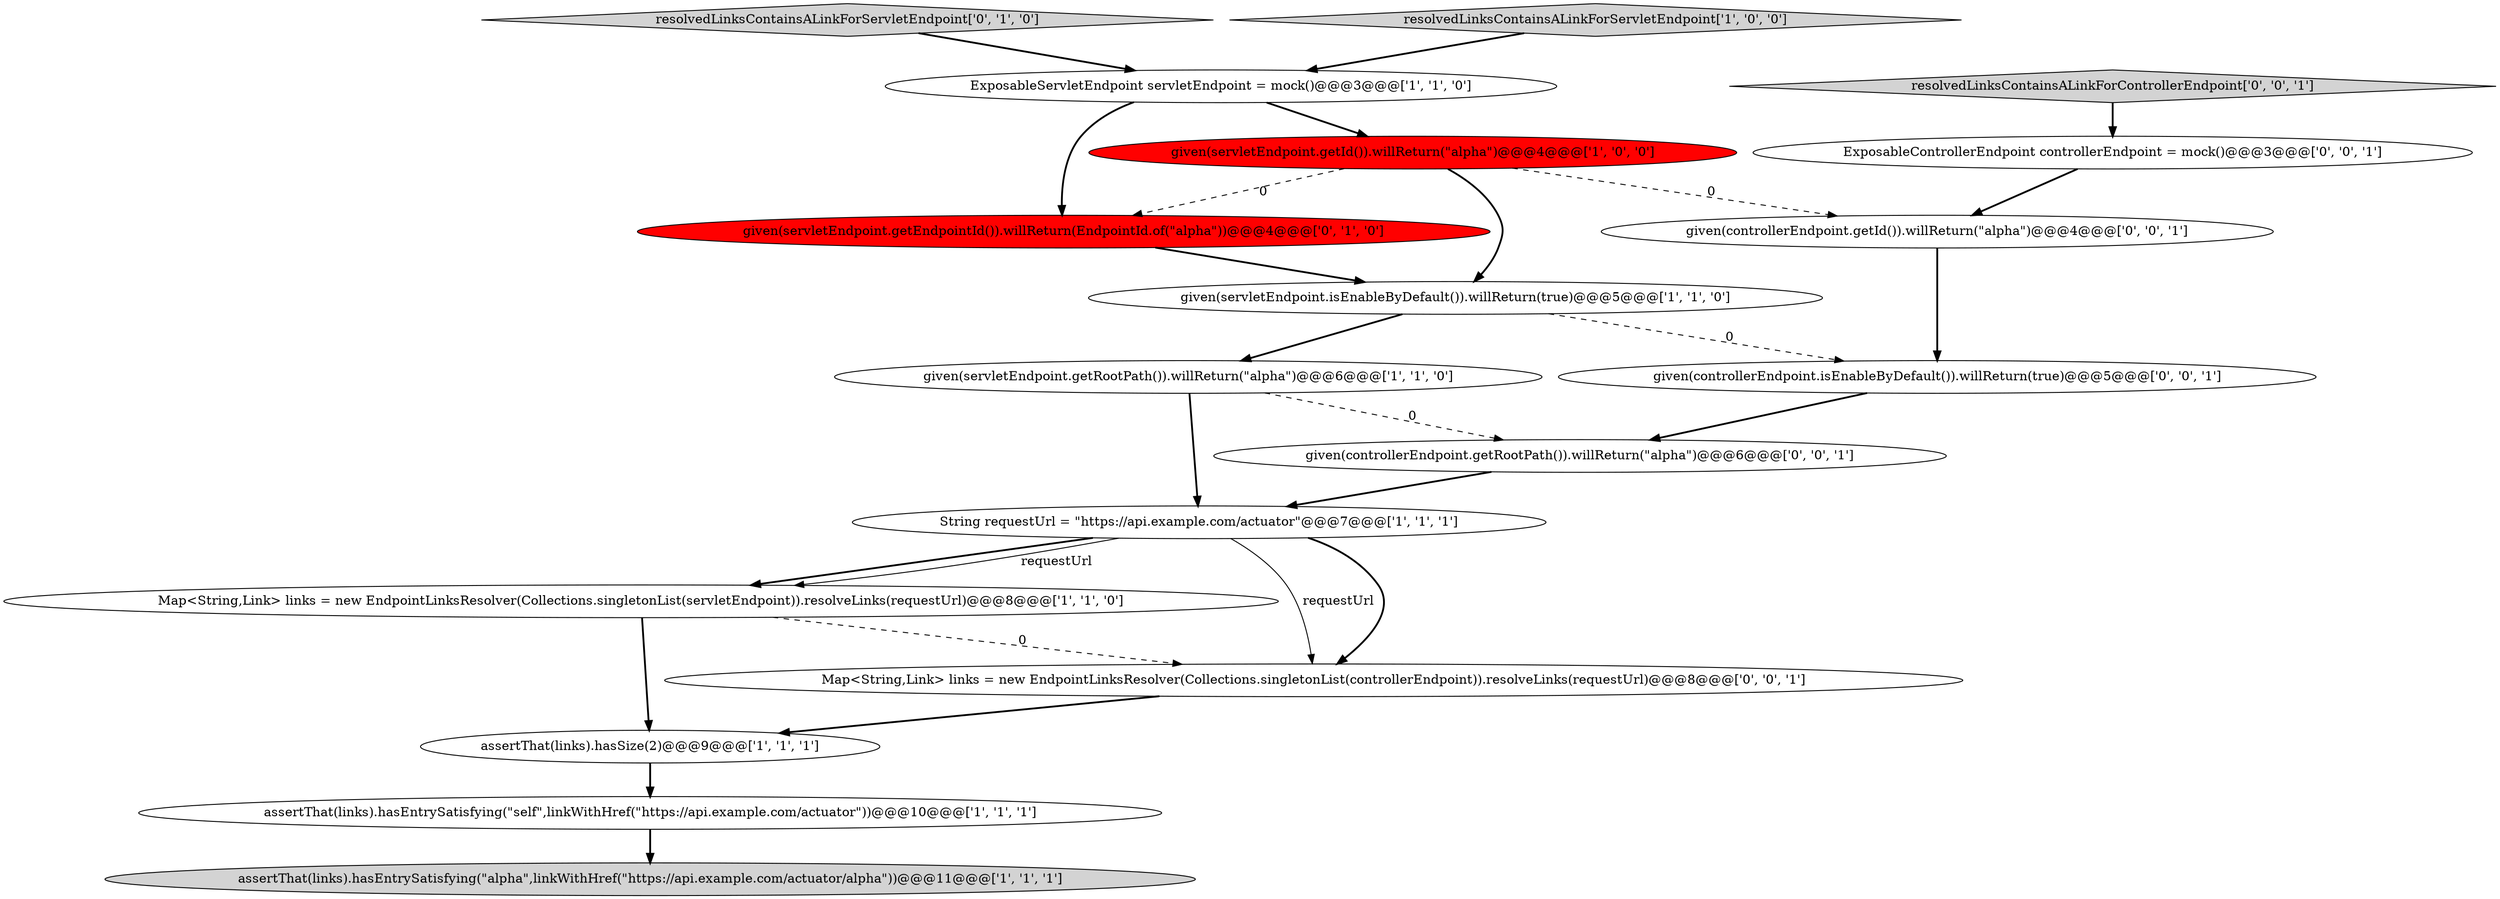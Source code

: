 digraph {
7 [style = filled, label = "String requestUrl = \"https://api.example.com/actuator\"@@@7@@@['1', '1', '1']", fillcolor = white, shape = ellipse image = "AAA0AAABBB1BBB"];
1 [style = filled, label = "assertThat(links).hasEntrySatisfying(\"self\",linkWithHref(\"https://api.example.com/actuator\"))@@@10@@@['1', '1', '1']", fillcolor = white, shape = ellipse image = "AAA0AAABBB1BBB"];
2 [style = filled, label = "ExposableServletEndpoint servletEndpoint = mock()@@@3@@@['1', '1', '0']", fillcolor = white, shape = ellipse image = "AAA0AAABBB1BBB"];
5 [style = filled, label = "given(servletEndpoint.getRootPath()).willReturn(\"alpha\")@@@6@@@['1', '1', '0']", fillcolor = white, shape = ellipse image = "AAA0AAABBB1BBB"];
13 [style = filled, label = "given(controllerEndpoint.isEnableByDefault()).willReturn(true)@@@5@@@['0', '0', '1']", fillcolor = white, shape = ellipse image = "AAA0AAABBB3BBB"];
10 [style = filled, label = "resolvedLinksContainsALinkForServletEndpoint['0', '1', '0']", fillcolor = lightgray, shape = diamond image = "AAA0AAABBB2BBB"];
4 [style = filled, label = "assertThat(links).hasSize(2)@@@9@@@['1', '1', '1']", fillcolor = white, shape = ellipse image = "AAA0AAABBB1BBB"];
0 [style = filled, label = "given(servletEndpoint.getId()).willReturn(\"alpha\")@@@4@@@['1', '0', '0']", fillcolor = red, shape = ellipse image = "AAA1AAABBB1BBB"];
11 [style = filled, label = "given(servletEndpoint.getEndpointId()).willReturn(EndpointId.of(\"alpha\"))@@@4@@@['0', '1', '0']", fillcolor = red, shape = ellipse image = "AAA1AAABBB2BBB"];
12 [style = filled, label = "resolvedLinksContainsALinkForControllerEndpoint['0', '0', '1']", fillcolor = lightgray, shape = diamond image = "AAA0AAABBB3BBB"];
6 [style = filled, label = "Map<String,Link> links = new EndpointLinksResolver(Collections.singletonList(servletEndpoint)).resolveLinks(requestUrl)@@@8@@@['1', '1', '0']", fillcolor = white, shape = ellipse image = "AAA0AAABBB1BBB"];
3 [style = filled, label = "given(servletEndpoint.isEnableByDefault()).willReturn(true)@@@5@@@['1', '1', '0']", fillcolor = white, shape = ellipse image = "AAA0AAABBB1BBB"];
8 [style = filled, label = "assertThat(links).hasEntrySatisfying(\"alpha\",linkWithHref(\"https://api.example.com/actuator/alpha\"))@@@11@@@['1', '1', '1']", fillcolor = lightgray, shape = ellipse image = "AAA0AAABBB1BBB"];
14 [style = filled, label = "Map<String,Link> links = new EndpointLinksResolver(Collections.singletonList(controllerEndpoint)).resolveLinks(requestUrl)@@@8@@@['0', '0', '1']", fillcolor = white, shape = ellipse image = "AAA0AAABBB3BBB"];
15 [style = filled, label = "ExposableControllerEndpoint controllerEndpoint = mock()@@@3@@@['0', '0', '1']", fillcolor = white, shape = ellipse image = "AAA0AAABBB3BBB"];
9 [style = filled, label = "resolvedLinksContainsALinkForServletEndpoint['1', '0', '0']", fillcolor = lightgray, shape = diamond image = "AAA0AAABBB1BBB"];
17 [style = filled, label = "given(controllerEndpoint.getId()).willReturn(\"alpha\")@@@4@@@['0', '0', '1']", fillcolor = white, shape = ellipse image = "AAA0AAABBB3BBB"];
16 [style = filled, label = "given(controllerEndpoint.getRootPath()).willReturn(\"alpha\")@@@6@@@['0', '0', '1']", fillcolor = white, shape = ellipse image = "AAA0AAABBB3BBB"];
0->3 [style = bold, label=""];
7->14 [style = solid, label="requestUrl"];
1->8 [style = bold, label=""];
9->2 [style = bold, label=""];
12->15 [style = bold, label=""];
16->7 [style = bold, label=""];
0->11 [style = dashed, label="0"];
6->14 [style = dashed, label="0"];
3->13 [style = dashed, label="0"];
0->17 [style = dashed, label="0"];
13->16 [style = bold, label=""];
7->14 [style = bold, label=""];
5->16 [style = dashed, label="0"];
6->4 [style = bold, label=""];
15->17 [style = bold, label=""];
3->5 [style = bold, label=""];
2->0 [style = bold, label=""];
11->3 [style = bold, label=""];
7->6 [style = bold, label=""];
5->7 [style = bold, label=""];
10->2 [style = bold, label=""];
4->1 [style = bold, label=""];
17->13 [style = bold, label=""];
7->6 [style = solid, label="requestUrl"];
2->11 [style = bold, label=""];
14->4 [style = bold, label=""];
}
